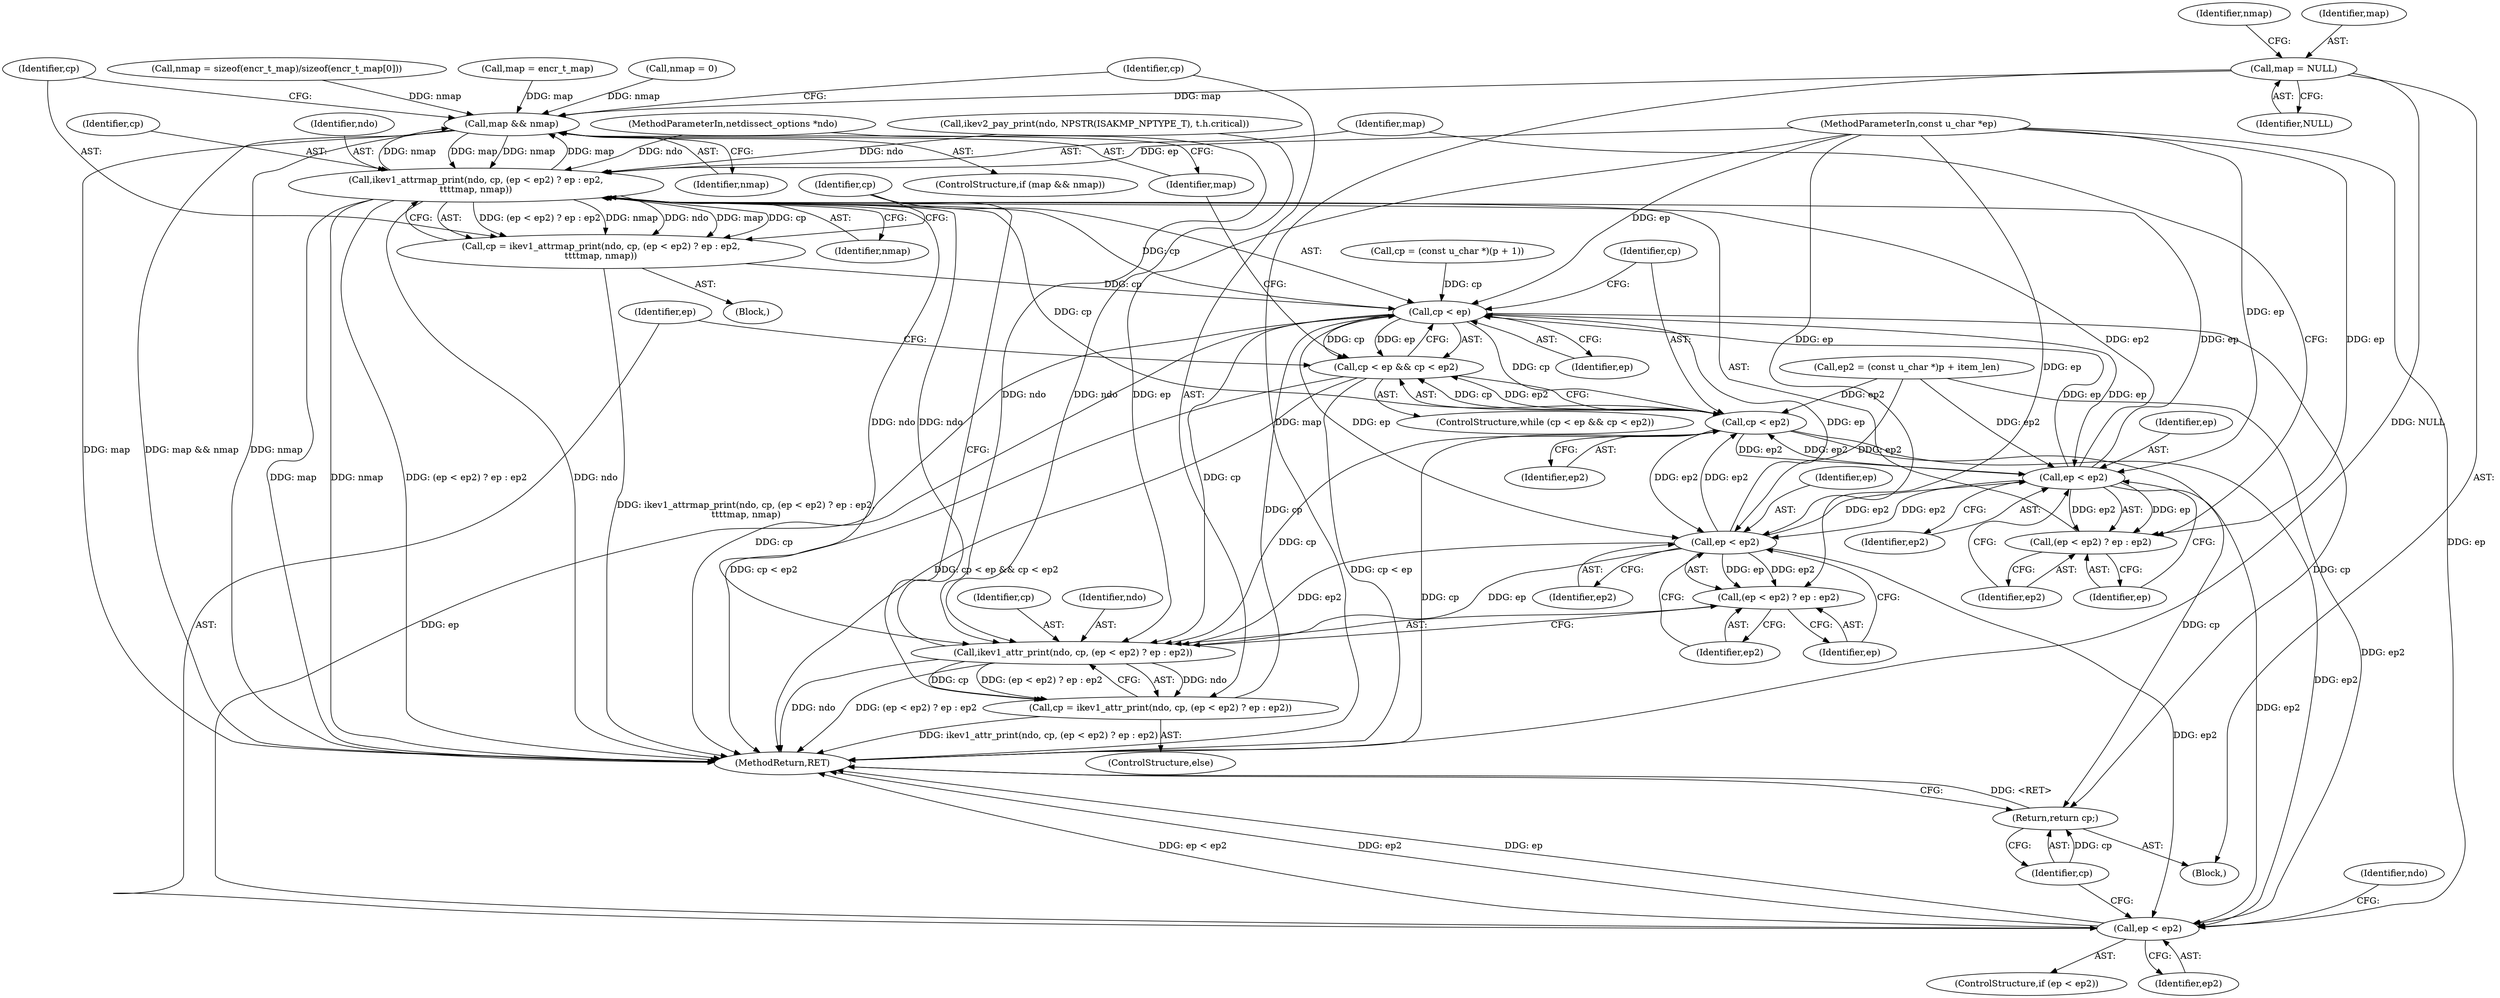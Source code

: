 digraph "0_tcpdump_e0a5a02b0fc1900a69d6c37ed0aab36fb8494e6d_3@pointer" {
"1000144" [label="(Call,map = NULL)"];
"1000264" [label="(Call,map && nmap)"];
"1000270" [label="(Call,ikev1_attrmap_print(ndo, cp, (ep < ep2) ? ep : ep2,\n\t\t\t\tmap, nmap))"];
"1000268" [label="(Call,cp = ikev1_attrmap_print(ndo, cp, (ep < ep2) ? ep : ep2,\n\t\t\t\tmap, nmap))"];
"1000256" [label="(Call,cp < ep)"];
"1000255" [label="(Call,cp < ep && cp < ep2)"];
"1000259" [label="(Call,cp < ep2)"];
"1000274" [label="(Call,ep < ep2)"];
"1000273" [label="(Call,(ep < ep2) ? ep : ep2)"];
"1000288" [label="(Call,ep < ep2)"];
"1000284" [label="(Call,ikev1_attr_print(ndo, cp, (ep < ep2) ? ep : ep2))"];
"1000282" [label="(Call,cp = ikev1_attr_print(ndo, cp, (ep < ep2) ? ep : ep2))"];
"1000287" [label="(Call,(ep < ep2) ? ep : ep2)"];
"1000294" [label="(Call,ep < ep2)"];
"1000301" [label="(Return,return cp;)"];
"1000281" [label="(ControlStructure,else)"];
"1000258" [label="(Identifier,ep)"];
"1000292" [label="(Identifier,ep2)"];
"1000273" [label="(Call,(ep < ep2) ? ep : ep2)"];
"1000282" [label="(Call,cp = ikev1_attr_print(ndo, cp, (ep < ep2) ? ep : ep2))"];
"1000254" [label="(ControlStructure,while (cp < ep && cp < ep2))"];
"1000263" [label="(ControlStructure,if (map && nmap))"];
"1000269" [label="(Identifier,cp)"];
"1000240" [label="(Call,cp = (const u_char *)(p + 1))"];
"1000301" [label="(Return,return cp;)"];
"1000144" [label="(Call,map = NULL)"];
"1000148" [label="(Identifier,nmap)"];
"1000129" [label="(Call,ikev2_pay_print(ndo, NPSTR(ISAKMP_NPTYPE_T), t.h.critical))"];
"1000266" [label="(Identifier,nmap)"];
"1000255" [label="(Call,cp < ep && cp < ep2)"];
"1000286" [label="(Identifier,cp)"];
"1000291" [label="(Identifier,ep)"];
"1000285" [label="(Identifier,ndo)"];
"1000272" [label="(Identifier,cp)"];
"1000101" [label="(MethodParameterIn,netdissect_options *ndo)"];
"1000105" [label="(MethodParameterIn,const u_char *ep)"];
"1000261" [label="(Identifier,ep2)"];
"1000295" [label="(Identifier,ep)"];
"1000289" [label="(Identifier,ep)"];
"1000257" [label="(Identifier,cp)"];
"1000302" [label="(Identifier,cp)"];
"1000293" [label="(ControlStructure,if (ep < ep2))"];
"1000270" [label="(Call,ikev1_attrmap_print(ndo, cp, (ep < ep2) ? ep : ep2,\n\t\t\t\tmap, nmap))"];
"1000274" [label="(Call,ep < ep2)"];
"1000299" [label="(Identifier,ndo)"];
"1000276" [label="(Identifier,ep2)"];
"1000283" [label="(Identifier,cp)"];
"1000287" [label="(Call,(ep < ep2) ? ep : ep2)"];
"1000271" [label="(Identifier,ndo)"];
"1000294" [label="(Call,ep < ep2)"];
"1000264" [label="(Call,map && nmap)"];
"1000290" [label="(Identifier,ep2)"];
"1000275" [label="(Identifier,ep)"];
"1000278" [label="(Identifier,ep2)"];
"1000164" [label="(Call,nmap = sizeof(encr_t_map)/sizeof(encr_t_map[0]))"];
"1000256" [label="(Call,cp < ep)"];
"1000267" [label="(Block,)"];
"1000247" [label="(Call,ep2 = (const u_char *)p + item_len)"];
"1000161" [label="(Call,map = encr_t_map)"];
"1000259" [label="(Call,cp < ep2)"];
"1000106" [label="(Block,)"];
"1000288" [label="(Call,ep < ep2)"];
"1000279" [label="(Identifier,map)"];
"1000268" [label="(Call,cp = ikev1_attrmap_print(ndo, cp, (ep < ep2) ? ep : ep2,\n\t\t\t\tmap, nmap))"];
"1000145" [label="(Identifier,map)"];
"1000280" [label="(Identifier,nmap)"];
"1000265" [label="(Identifier,map)"];
"1000147" [label="(Call,nmap = 0)"];
"1000296" [label="(Identifier,ep2)"];
"1000284" [label="(Call,ikev1_attr_print(ndo, cp, (ep < ep2) ? ep : ep2))"];
"1000146" [label="(Identifier,NULL)"];
"1000313" [label="(MethodReturn,RET)"];
"1000260" [label="(Identifier,cp)"];
"1000277" [label="(Identifier,ep)"];
"1000144" -> "1000106"  [label="AST: "];
"1000144" -> "1000146"  [label="CFG: "];
"1000145" -> "1000144"  [label="AST: "];
"1000146" -> "1000144"  [label="AST: "];
"1000148" -> "1000144"  [label="CFG: "];
"1000144" -> "1000313"  [label="DDG: map"];
"1000144" -> "1000313"  [label="DDG: NULL"];
"1000144" -> "1000264"  [label="DDG: map"];
"1000264" -> "1000263"  [label="AST: "];
"1000264" -> "1000265"  [label="CFG: "];
"1000264" -> "1000266"  [label="CFG: "];
"1000265" -> "1000264"  [label="AST: "];
"1000266" -> "1000264"  [label="AST: "];
"1000269" -> "1000264"  [label="CFG: "];
"1000283" -> "1000264"  [label="CFG: "];
"1000264" -> "1000313"  [label="DDG: map"];
"1000264" -> "1000313"  [label="DDG: map && nmap"];
"1000264" -> "1000313"  [label="DDG: nmap"];
"1000161" -> "1000264"  [label="DDG: map"];
"1000270" -> "1000264"  [label="DDG: map"];
"1000270" -> "1000264"  [label="DDG: nmap"];
"1000147" -> "1000264"  [label="DDG: nmap"];
"1000164" -> "1000264"  [label="DDG: nmap"];
"1000264" -> "1000270"  [label="DDG: map"];
"1000264" -> "1000270"  [label="DDG: nmap"];
"1000270" -> "1000268"  [label="AST: "];
"1000270" -> "1000280"  [label="CFG: "];
"1000271" -> "1000270"  [label="AST: "];
"1000272" -> "1000270"  [label="AST: "];
"1000273" -> "1000270"  [label="AST: "];
"1000279" -> "1000270"  [label="AST: "];
"1000280" -> "1000270"  [label="AST: "];
"1000268" -> "1000270"  [label="CFG: "];
"1000270" -> "1000313"  [label="DDG: nmap"];
"1000270" -> "1000313"  [label="DDG: (ep < ep2) ? ep : ep2"];
"1000270" -> "1000313"  [label="DDG: ndo"];
"1000270" -> "1000313"  [label="DDG: map"];
"1000270" -> "1000268"  [label="DDG: (ep < ep2) ? ep : ep2"];
"1000270" -> "1000268"  [label="DDG: nmap"];
"1000270" -> "1000268"  [label="DDG: ndo"];
"1000270" -> "1000268"  [label="DDG: map"];
"1000270" -> "1000268"  [label="DDG: cp"];
"1000129" -> "1000270"  [label="DDG: ndo"];
"1000284" -> "1000270"  [label="DDG: ndo"];
"1000101" -> "1000270"  [label="DDG: ndo"];
"1000259" -> "1000270"  [label="DDG: cp"];
"1000256" -> "1000270"  [label="DDG: cp"];
"1000274" -> "1000270"  [label="DDG: ep"];
"1000274" -> "1000270"  [label="DDG: ep2"];
"1000105" -> "1000270"  [label="DDG: ep"];
"1000270" -> "1000284"  [label="DDG: ndo"];
"1000268" -> "1000267"  [label="AST: "];
"1000269" -> "1000268"  [label="AST: "];
"1000257" -> "1000268"  [label="CFG: "];
"1000268" -> "1000313"  [label="DDG: ikev1_attrmap_print(ndo, cp, (ep < ep2) ? ep : ep2,\n\t\t\t\tmap, nmap)"];
"1000268" -> "1000256"  [label="DDG: cp"];
"1000256" -> "1000255"  [label="AST: "];
"1000256" -> "1000258"  [label="CFG: "];
"1000257" -> "1000256"  [label="AST: "];
"1000258" -> "1000256"  [label="AST: "];
"1000260" -> "1000256"  [label="CFG: "];
"1000255" -> "1000256"  [label="CFG: "];
"1000256" -> "1000313"  [label="DDG: cp"];
"1000256" -> "1000255"  [label="DDG: cp"];
"1000256" -> "1000255"  [label="DDG: ep"];
"1000282" -> "1000256"  [label="DDG: cp"];
"1000240" -> "1000256"  [label="DDG: cp"];
"1000105" -> "1000256"  [label="DDG: ep"];
"1000288" -> "1000256"  [label="DDG: ep"];
"1000274" -> "1000256"  [label="DDG: ep"];
"1000256" -> "1000259"  [label="DDG: cp"];
"1000256" -> "1000274"  [label="DDG: ep"];
"1000256" -> "1000284"  [label="DDG: cp"];
"1000256" -> "1000288"  [label="DDG: ep"];
"1000256" -> "1000294"  [label="DDG: ep"];
"1000256" -> "1000301"  [label="DDG: cp"];
"1000255" -> "1000254"  [label="AST: "];
"1000255" -> "1000259"  [label="CFG: "];
"1000259" -> "1000255"  [label="AST: "];
"1000265" -> "1000255"  [label="CFG: "];
"1000295" -> "1000255"  [label="CFG: "];
"1000255" -> "1000313"  [label="DDG: cp < ep2"];
"1000255" -> "1000313"  [label="DDG: cp < ep && cp < ep2"];
"1000255" -> "1000313"  [label="DDG: cp < ep"];
"1000259" -> "1000255"  [label="DDG: cp"];
"1000259" -> "1000255"  [label="DDG: ep2"];
"1000259" -> "1000261"  [label="CFG: "];
"1000260" -> "1000259"  [label="AST: "];
"1000261" -> "1000259"  [label="AST: "];
"1000259" -> "1000313"  [label="DDG: cp"];
"1000247" -> "1000259"  [label="DDG: ep2"];
"1000288" -> "1000259"  [label="DDG: ep2"];
"1000274" -> "1000259"  [label="DDG: ep2"];
"1000259" -> "1000274"  [label="DDG: ep2"];
"1000259" -> "1000284"  [label="DDG: cp"];
"1000259" -> "1000288"  [label="DDG: ep2"];
"1000259" -> "1000294"  [label="DDG: ep2"];
"1000259" -> "1000301"  [label="DDG: cp"];
"1000274" -> "1000273"  [label="AST: "];
"1000274" -> "1000276"  [label="CFG: "];
"1000275" -> "1000274"  [label="AST: "];
"1000276" -> "1000274"  [label="AST: "];
"1000277" -> "1000274"  [label="CFG: "];
"1000278" -> "1000274"  [label="CFG: "];
"1000105" -> "1000274"  [label="DDG: ep"];
"1000247" -> "1000274"  [label="DDG: ep2"];
"1000288" -> "1000274"  [label="DDG: ep2"];
"1000274" -> "1000273"  [label="DDG: ep"];
"1000274" -> "1000273"  [label="DDG: ep2"];
"1000274" -> "1000288"  [label="DDG: ep2"];
"1000274" -> "1000294"  [label="DDG: ep2"];
"1000273" -> "1000277"  [label="CFG: "];
"1000273" -> "1000278"  [label="CFG: "];
"1000277" -> "1000273"  [label="AST: "];
"1000278" -> "1000273"  [label="AST: "];
"1000279" -> "1000273"  [label="CFG: "];
"1000105" -> "1000273"  [label="DDG: ep"];
"1000288" -> "1000287"  [label="AST: "];
"1000288" -> "1000290"  [label="CFG: "];
"1000289" -> "1000288"  [label="AST: "];
"1000290" -> "1000288"  [label="AST: "];
"1000291" -> "1000288"  [label="CFG: "];
"1000292" -> "1000288"  [label="CFG: "];
"1000288" -> "1000284"  [label="DDG: ep"];
"1000288" -> "1000284"  [label="DDG: ep2"];
"1000105" -> "1000288"  [label="DDG: ep"];
"1000247" -> "1000288"  [label="DDG: ep2"];
"1000288" -> "1000287"  [label="DDG: ep"];
"1000288" -> "1000287"  [label="DDG: ep2"];
"1000288" -> "1000294"  [label="DDG: ep2"];
"1000284" -> "1000282"  [label="AST: "];
"1000284" -> "1000287"  [label="CFG: "];
"1000285" -> "1000284"  [label="AST: "];
"1000286" -> "1000284"  [label="AST: "];
"1000287" -> "1000284"  [label="AST: "];
"1000282" -> "1000284"  [label="CFG: "];
"1000284" -> "1000313"  [label="DDG: ndo"];
"1000284" -> "1000313"  [label="DDG: (ep < ep2) ? ep : ep2"];
"1000284" -> "1000282"  [label="DDG: ndo"];
"1000284" -> "1000282"  [label="DDG: cp"];
"1000284" -> "1000282"  [label="DDG: (ep < ep2) ? ep : ep2"];
"1000129" -> "1000284"  [label="DDG: ndo"];
"1000101" -> "1000284"  [label="DDG: ndo"];
"1000105" -> "1000284"  [label="DDG: ep"];
"1000282" -> "1000281"  [label="AST: "];
"1000283" -> "1000282"  [label="AST: "];
"1000257" -> "1000282"  [label="CFG: "];
"1000282" -> "1000313"  [label="DDG: ikev1_attr_print(ndo, cp, (ep < ep2) ? ep : ep2)"];
"1000287" -> "1000291"  [label="CFG: "];
"1000287" -> "1000292"  [label="CFG: "];
"1000291" -> "1000287"  [label="AST: "];
"1000292" -> "1000287"  [label="AST: "];
"1000105" -> "1000287"  [label="DDG: ep"];
"1000294" -> "1000293"  [label="AST: "];
"1000294" -> "1000296"  [label="CFG: "];
"1000295" -> "1000294"  [label="AST: "];
"1000296" -> "1000294"  [label="AST: "];
"1000299" -> "1000294"  [label="CFG: "];
"1000302" -> "1000294"  [label="CFG: "];
"1000294" -> "1000313"  [label="DDG: ep < ep2"];
"1000294" -> "1000313"  [label="DDG: ep2"];
"1000294" -> "1000313"  [label="DDG: ep"];
"1000105" -> "1000294"  [label="DDG: ep"];
"1000247" -> "1000294"  [label="DDG: ep2"];
"1000301" -> "1000106"  [label="AST: "];
"1000301" -> "1000302"  [label="CFG: "];
"1000302" -> "1000301"  [label="AST: "];
"1000313" -> "1000301"  [label="CFG: "];
"1000301" -> "1000313"  [label="DDG: <RET>"];
"1000302" -> "1000301"  [label="DDG: cp"];
}
